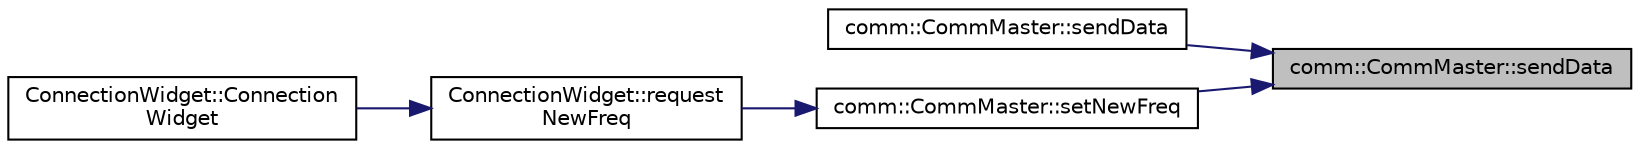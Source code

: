 digraph "comm::CommMaster::sendData"
{
 // LATEX_PDF_SIZE
  edge [fontname="Helvetica",fontsize="10",labelfontname="Helvetica",labelfontsize="10"];
  node [fontname="Helvetica",fontsize="10",shape=record];
  rankdir="RL";
  Node1 [label="comm::CommMaster::sendData",height=0.2,width=0.4,color="black", fillcolor="grey75", style="filled", fontcolor="black",tooltip="Send data to the connected devices."];
  Node1 -> Node2 [dir="back",color="midnightblue",fontsize="10",style="solid",fontname="Helvetica"];
  Node2 [label="comm::CommMaster::sendData",height=0.2,width=0.4,color="black", fillcolor="white", style="filled",URL="$classcomm_1_1_comm_master.html#a7ce73489c87b14a0781b2e07f87a5d7b",tooltip="Send data to the connected devices."];
  Node1 -> Node3 [dir="back",color="midnightblue",fontsize="10",style="solid",fontname="Helvetica"];
  Node3 [label="comm::CommMaster::setNewFreq",height=0.2,width=0.4,color="black", fillcolor="white", style="filled",URL="$classcomm_1_1_comm_master.html#a3ff7ddcdaf0f923be560692266d3580f",tooltip="Set a new frequency on the device."];
  Node3 -> Node4 [dir="back",color="midnightblue",fontsize="10",style="solid",fontname="Helvetica"];
  Node4 [label="ConnectionWidget::request\lNewFreq",height=0.2,width=0.4,color="black", fillcolor="white", style="filled",URL="$class_connection_widget.html#abae7db7f76bb5ef89d3be9d3e253c737",tooltip="Request new frequency from the connected device."];
  Node4 -> Node5 [dir="back",color="midnightblue",fontsize="10",style="solid",fontname="Helvetica"];
  Node5 [label="ConnectionWidget::Connection\lWidget",height=0.2,width=0.4,color="black", fillcolor="white", style="filled",URL="$class_connection_widget.html#a832811b8c579f99b44e45d0b30cef1fd",tooltip="Constructor of the class."];
}
